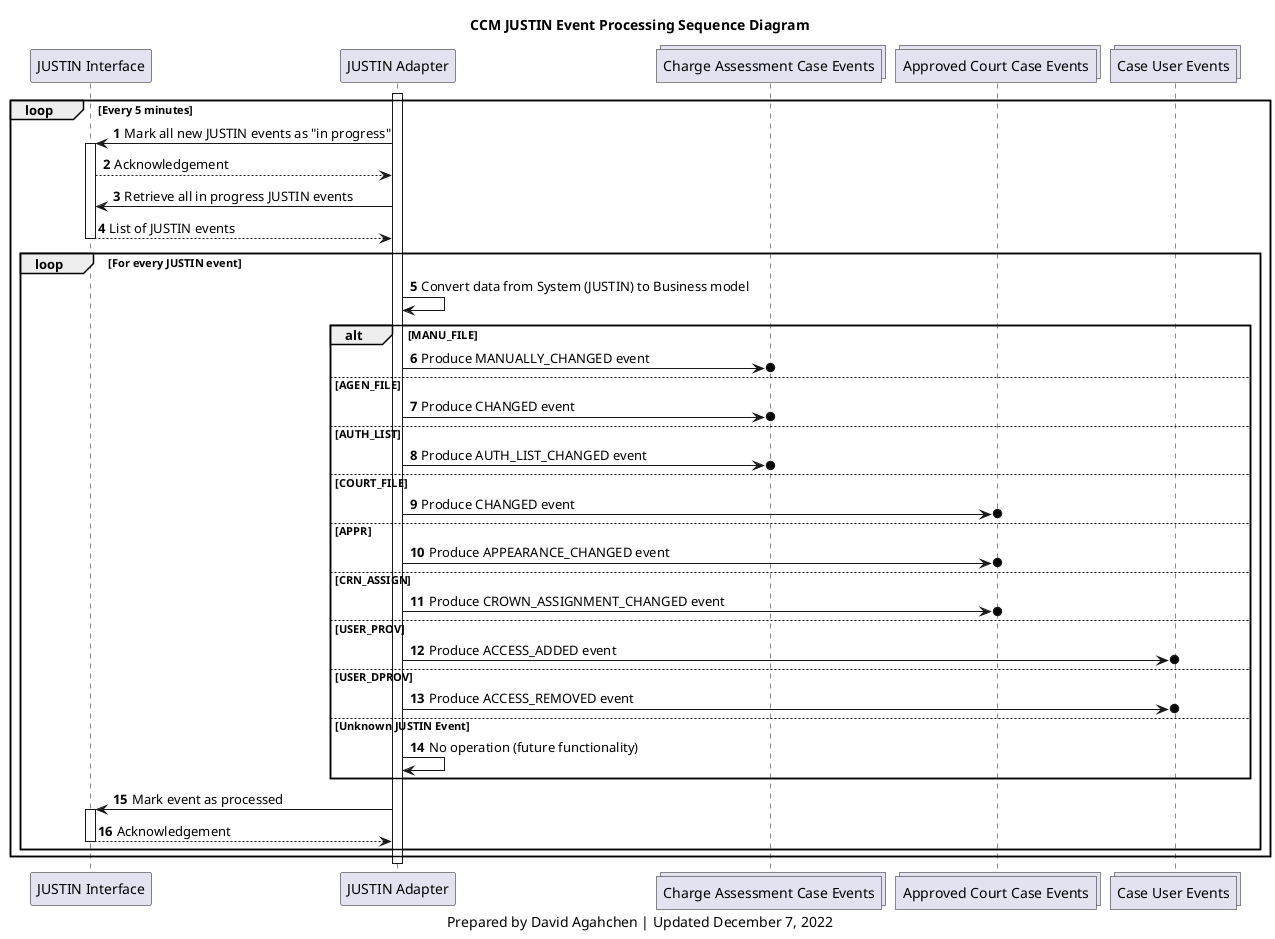@startuml
'hide footbox
participant j_interface as "JUSTIN Interface"
participant j_adapter as "JUSTIN Adapter"
collections charge_assessment_cases_topic as "Charge Assessment Case Events"
collections approved_court_cases_topic as "Approved Court Case Events"
collections case_users_topic as "Case User Events"

title
CCM JUSTIN Event Processing Sequence Diagram
end title

autonumber

activate j_adapter
loop Every 5 minutes
    j_adapter-> j_interface: Mark all new JUSTIN events as "in progress"
    activate j_interface
    j_interface --> j_adapter: Acknowledgement
    j_adapter-> j_interface: Retrieve all in progress JUSTIN events
    j_interface --> j_adapter: List of JUSTIN events
    deactivate j_interface
    loop For every JUSTIN event
        j_adapter -> j_adapter: Convert data from System (JUSTIN) to Business model
        alt MANU_FILE
            j_adapter ->o charge_assessment_cases_topic: Produce MANUALLY_CHANGED event
        else AGEN_FILE
            j_adapter ->o charge_assessment_cases_topic: Produce CHANGED event
        else AUTH_LIST
            j_adapter ->o charge_assessment_cases_topic: Produce AUTH_LIST_CHANGED event
        else COURT_FILE
            j_adapter ->o approved_court_cases_topic: Produce CHANGED event
        else APPR
            j_adapter ->o approved_court_cases_topic: Produce APPEARANCE_CHANGED event
        else CRN_ASSIGN
            j_adapter ->o approved_court_cases_topic: Produce CROWN_ASSIGNMENT_CHANGED event
        else USER_PROV
            j_adapter ->o case_users_topic: Produce ACCESS_ADDED event
        else USER_DPROV
            j_adapter ->o case_users_topic: Produce ACCESS_REMOVED event
        else Unknown JUSTIN Event
            j_adapter -> j_adapter: No operation (future functionality)
        end
        j_adapter -> j_interface: Mark event as processed
        activate j_interface
        j_interface --> j_adapter: Acknowledgement
        deactivate j_interface
    end
end
deactivate j_adapter

caption
Prepared by David Agahchen | Updated December 7, 2022
end caption
@enduml
